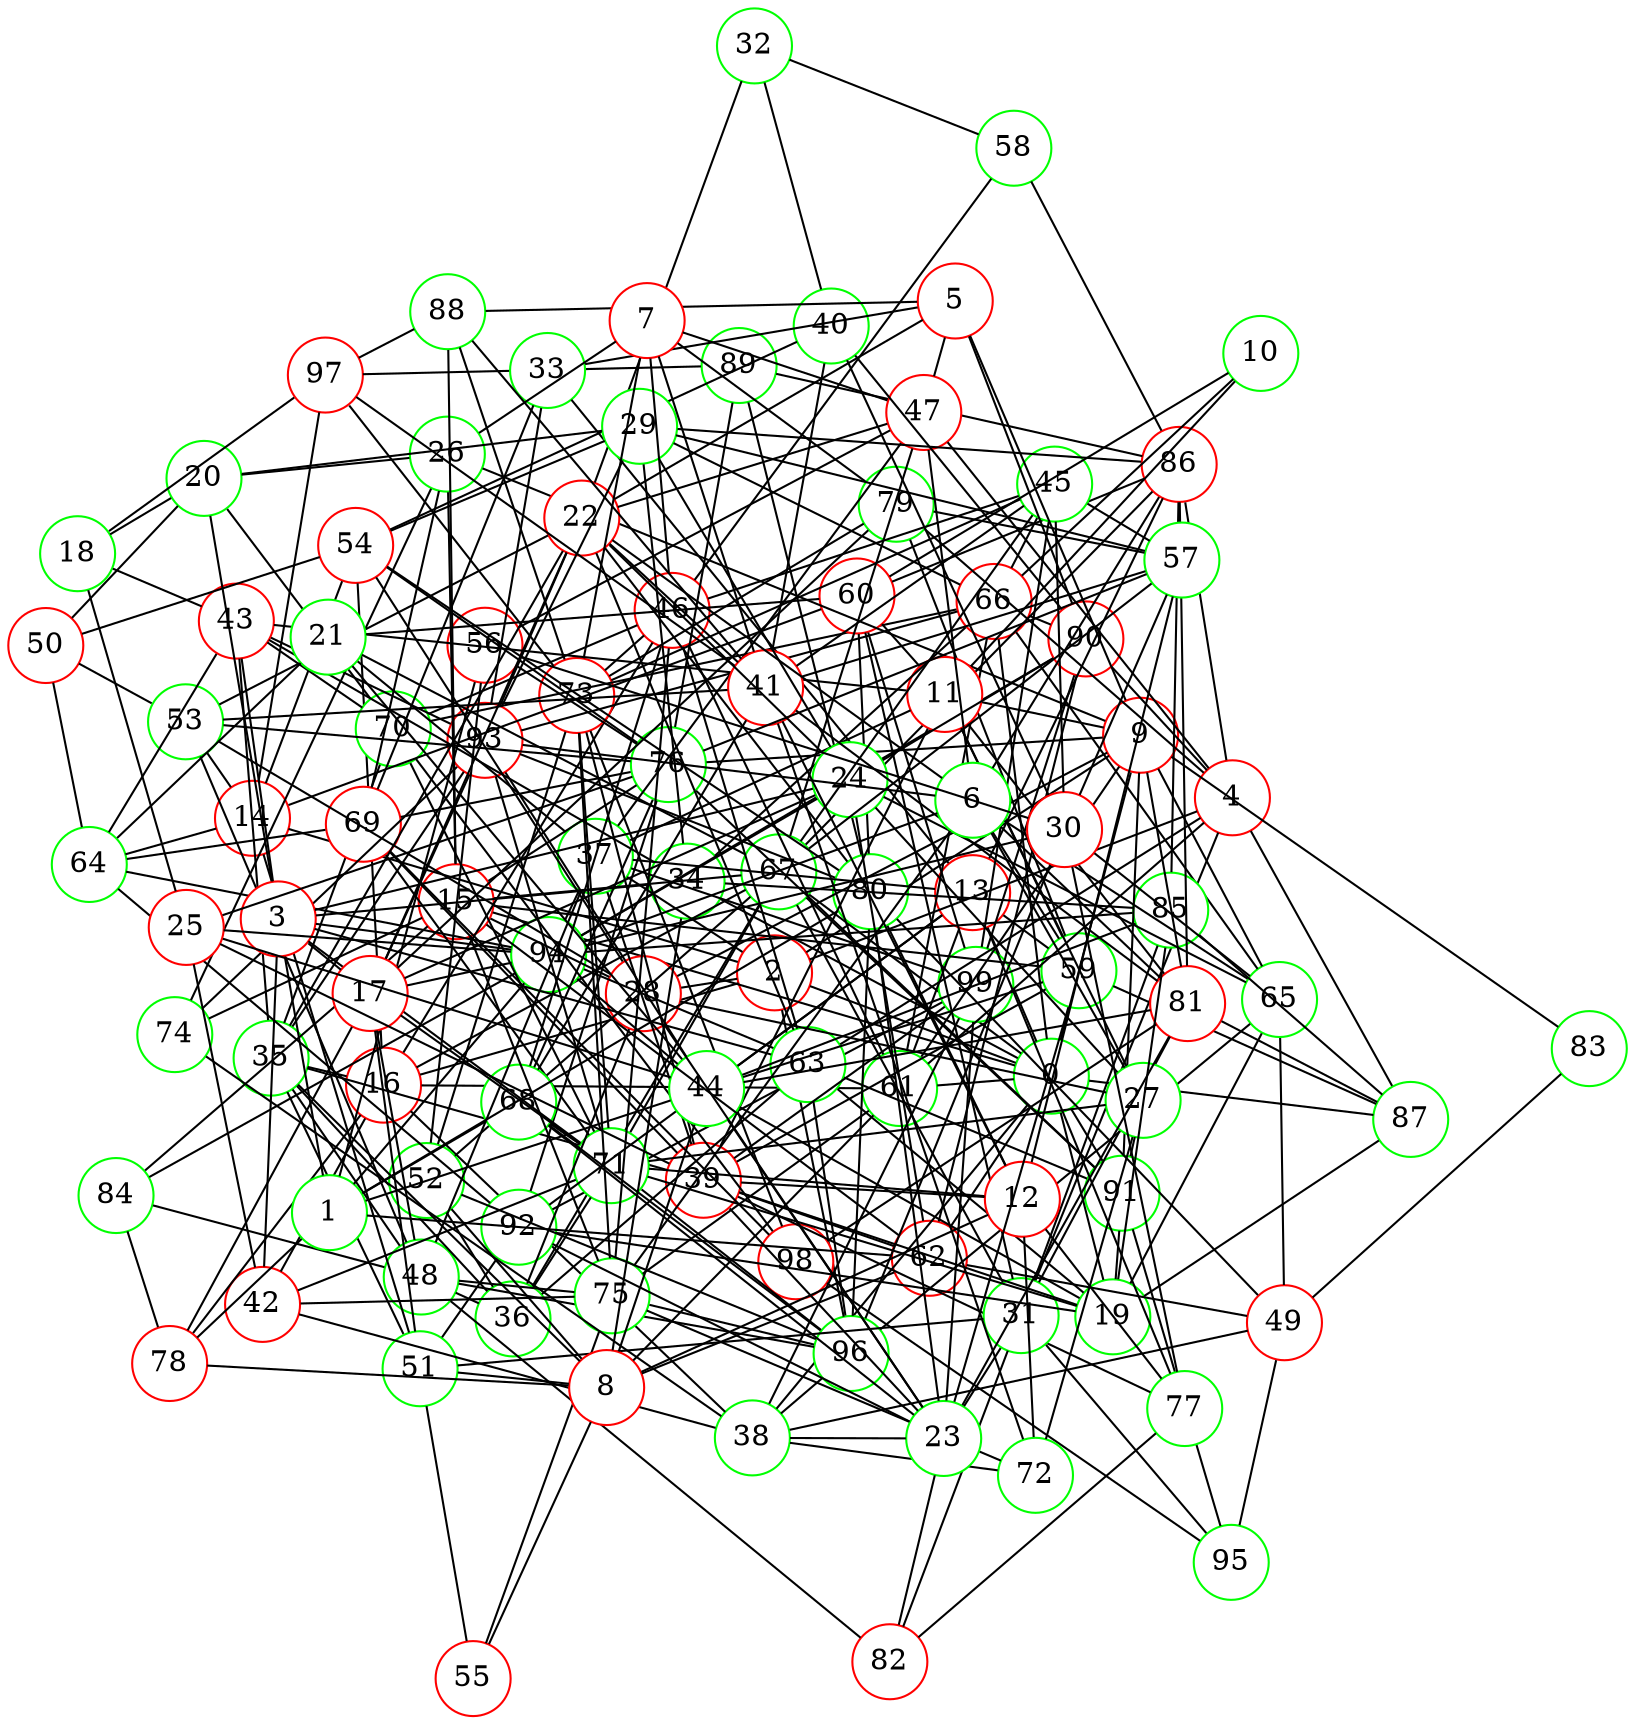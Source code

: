 graph {
graph ["layout"="fdp"]
node ["style"="filled","fillcolor"="white","fixedsize"="true","shape"="circle"]
"0" ["color"="green"]
"2" ["color"="red"]
"16" ["color"="red"]
"35" ["color"="green"]
"48" ["color"="green"]
"96" ["color"="green"]
"82" ["color"="red"]
"84" ["color"="green"]
"94" ["color"="green"]
"53" ["color"="green"]
"76" ["color"="green"]
"89" ["color"="green"]
"97" ["color"="red"]
"91" ["color"="green"]
"95" ["color"="green"]
"98" ["color"="red"]
"92" ["color"="green"]
"99" ["color"="green"]
"75" ["color"="green"]
"51" ["color"="green"]
"55" ["color"="red"]
"36" ["color"="green"]
"67" ["color"="green"]
"71" ["color"="green"]
"73" ["color"="red"]
"88" ["color"="green"]
"79" ["color"="green"]
"93" ["color"="red"]
"86" ["color"="red"]
"52" ["color"="green"]
"56" ["color"="red"]
"63" ["color"="green"]
"70" ["color"="green"]
"39" ["color"="red"]
"69" ["color"="red"]
"77" ["color"="green"]
"59" ["color"="green"]
"87" ["color"="green"]
"62" ["color"="red"]
"90" ["color"="red"]
"43" ["color"="red"]
"64" ["color"="green"]
"38" ["color"="green"]
"49" ["color"="red"]
"80" ["color"="green"]
"65" ["color"="green"]
"66" ["color"="red"]
"83" ["color"="green"]
"72" ["color"="green"]
"42" ["color"="red"]
"74" ["color"="green"]
"54" ["color"="red"]
"61" ["color"="green"]
"46" ["color"="red"]
"68" ["color"="green"]
"58" ["color"="green"]
"78" ["color"="red"]
"4" ["color"="red"]
"31" ["color"="green"]
"81" ["color"="red"]
"85" ["color"="green"]
"60" ["color"="red"]
"47" ["color"="red"]
"37" ["color"="green"]
"9" ["color"="red"]
"26" ["color"="green"]
"11" ["color"="red"]
"27" ["color"="green"]
"28" ["color"="red"]
"14" ["color"="red"]
"34" ["color"="green"]
"13" ["color"="red"]
"33" ["color"="green"]
"44" ["color"="green"]
"15" ["color"="red"]
"19" ["color"="green"]
"1" ["color"="green"]
"3" ["color"="red"]
"17" ["color"="red"]
"22" ["color"="red"]
"32" ["color"="green"]
"40" ["color"="green"]
"41" ["color"="red"]
"57" ["color"="green"]
"45" ["color"="green"]
"24" ["color"="green"]
"29" ["color"="green"]
"20" ["color"="green"]
"50" ["color"="red"]
"5" ["color"="red"]
"6" ["color"="green"]
"7" ["color"="red"]
"8" ["color"="red"]
"12" ["color"="red"]
"10" ["color"="green"]
"18" ["color"="green"]
"25" ["color"="red"]
"21" ["color"="green"]
"23" ["color"="green"]
"30" ["color"="red"]
"0" -- "2"
"0" -- "34"
"0" -- "66"
"0" -- "67"
"0" -- "38"
"0" -- "9"
"0" -- "13"
"0" -- "15"
"0" -- "19"
"0" -- "87"
"0" -- "59"
"0" -- "91"
"0" -- "61"
"0" -- "62"
"2" -- "16"
"2" -- "96"
"2" -- "4"
"2" -- "37"
"2" -- "9"
"2" -- "28"
"2" -- "14"
"16" -- "35"
"16" -- "67"
"16" -- "38"
"16" -- "54"
"16" -- "42"
"16" -- "61"
"16" -- "46"
"16" -- "78"
"35" -- "48"
"35" -- "51"
"35" -- "36"
"35" -- "70"
"35" -- "39"
"35" -- "43"
"35" -- "93"
"48" -- "96"
"48" -- "82"
"48" -- "84"
"48" -- "53"
"48" -- "75"
"84" -- "94"
"53" -- "76"
"76" -- "89"
"76" -- "91"
"76" -- "92"
"89" -- "97"
"91" -- "94"
"91" -- "95"
"95" -- "98"
"92" -- "99"
"75" -- "96"
"51" -- "55"
"51" -- "92"
"55" -- "75"
"36" -- "48"
"36" -- "67"
"36" -- "52"
"36" -- "71"
"36" -- "63"
"67" -- "71"
"67" -- "86"
"67" -- "91"
"71" -- "96"
"71" -- "73"
"71" -- "93"
"73" -- "97"
"73" -- "98"
"73" -- "88"
"73" -- "75"
"73" -- "79"
"88" -- "97"
"86" -- "89"
"52" -- "96"
"52" -- "67"
"52" -- "56"
"52" -- "73"
"56" -- "76"
"63" -- "96"
"70" -- "98"
"70" -- "71"
"39" -- "99"
"39" -- "69"
"39" -- "73"
"39" -- "77"
"39" -- "59"
"39" -- "62"
"69" -- "98"
"69" -- "71"
"69" -- "76"
"77" -- "82"
"59" -- "87"
"59" -- "79"
"62" -- "90"
"90" -- "99"
"90" -- "94"
"43" -- "64"
"43" -- "70"
"43" -- "93"
"64" -- "69"
"64" -- "92"
"64" -- "94"
"38" -- "96"
"38" -- "49"
"38" -- "99"
"38" -- "72"
"38" -- "42"
"38" -- "74"
"49" -- "80"
"49" -- "65"
"49" -- "83"
"49" -- "62"
"49" -- "95"
"80" -- "96"
"80" -- "89"
"80" -- "93"
"65" -- "96"
"65" -- "66"
"66" -- "70"
"66" -- "90"
"66" -- "93"
"72" -- "75"
"42" -- "71"
"42" -- "75"
"74" -- "93"
"54" -- "80"
"54" -- "76"
"61" -- "66"
"61" -- "75"
"46" -- "68"
"46" -- "70"
"46" -- "73"
"46" -- "58"
"46" -- "75"
"46" -- "61"
"46" -- "63"
"68" -- "96"
"68" -- "71"
"68" -- "76"
"58" -- "86"
"78" -- "84"
"4" -- "86"
"4" -- "87"
"4" -- "90"
"4" -- "61"
"4" -- "31"
"4" -- "47"
"4" -- "63"
"4" -- "79"
"31" -- "81"
"31" -- "82"
"31" -- "51"
"31" -- "67"
"31" -- "85"
"31" -- "60"
"31" -- "95"
"81" -- "98"
"81" -- "86"
"81" -- "87"
"85" -- "86"
"85" -- "87"
"85" -- "94"
"60" -- "80"
"60" -- "99"
"60" -- "86"
"47" -- "67"
"47" -- "56"
"37" -- "48"
"37" -- "99"
"37" -- "39"
"37" -- "94"
"37" -- "47"
"9" -- "65"
"9" -- "81"
"9" -- "83"
"9" -- "26"
"9" -- "11"
"9" -- "91"
"9" -- "28"
"9" -- "76"
"9" -- "61"
"26" -- "69"
"26" -- "74"
"11" -- "81"
"11" -- "37"
"11" -- "39"
"11" -- "27"
"11" -- "43"
"11" -- "59"
"11" -- "60"
"27" -- "71"
"27" -- "72"
"27" -- "91"
"27" -- "28"
"28" -- "36"
"28" -- "53"
"28" -- "54"
"14" -- "64"
"14" -- "97"
"14" -- "51"
"14" -- "53"
"14" -- "54"
"14" -- "60"
"34" -- "66"
"34" -- "85"
"34" -- "43"
"13" -- "33"
"13" -- "37"
"13" -- "86"
"13" -- "59"
"13" -- "44"
"13" -- "92"
"13" -- "61"
"13" -- "77"
"33" -- "69"
"33" -- "93"
"44" -- "81"
"44" -- "85"
"44" -- "59"
"44" -- "93"
"44" -- "94"
"15" -- "67"
"15" -- "84"
"15" -- "88"
"15" -- "26"
"15" -- "74"
"15" -- "59"
"15" -- "75"
"15" -- "28"
"15" -- "76"
"15" -- "62"
"19" -- "65"
"19" -- "85"
"19" -- "39"
"19" -- "71"
"19" -- "87"
"19" -- "91"
"19" -- "44"
"19" -- "92"
"19" -- "63"
"1" -- "80"
"1" -- "3"
"1" -- "68"
"1" -- "56"
"1" -- "44"
"1" -- "62"
"1" -- "78"
"1" -- "94"
"3" -- "17"
"3" -- "34"
"3" -- "20"
"3" -- "71"
"3" -- "24"
"3" -- "42"
"3" -- "43"
"3" -- "94"
"3" -- "63"
"17" -- "48"
"17" -- "51"
"17" -- "22"
"17" -- "71"
"17" -- "24"
"17" -- "93"
"17" -- "78"
"17" -- "94"
"17" -- "79"
"22" -- "32"
"22" -- "80"
"22" -- "35"
"22" -- "53"
"22" -- "24"
"22" -- "41"
"22" -- "93"
"22" -- "47"
"22" -- "63"
"32" -- "40"
"32" -- "58"
"40" -- "54"
"40" -- "41"
"40" -- "90"
"41" -- "81"
"41" -- "97"
"41" -- "68"
"41" -- "53"
"41" -- "72"
"41" -- "88"
"41" -- "57"
"41" -- "45"
"57" -- "67"
"57" -- "76"
"57" -- "79"
"45" -- "66"
"45" -- "67"
"45" -- "99"
"45" -- "57"
"45" -- "73"
"45" -- "46"
"24" -- "65"
"24" -- "90"
"24" -- "27"
"24" -- "29"
"24" -- "62"
"24" -- "94"
"29" -- "34"
"29" -- "66"
"29" -- "54"
"29" -- "86"
"29" -- "57"
"29" -- "93"
"20" -- "50"
"20" -- "70"
"20" -- "26"
"20" -- "29"
"50" -- "64"
"50" -- "53"
"50" -- "54"
"5" -- "33"
"5" -- "22"
"5" -- "88"
"5" -- "9"
"5" -- "90"
"5" -- "47"
"6" -- "65"
"6" -- "81"
"6" -- "22"
"6" -- "86"
"6" -- "27"
"6" -- "59"
"6" -- "75"
"6" -- "93"
"6" -- "94"
"6" -- "47"
"7" -- "41"
"7" -- "73"
"7" -- "26"
"7" -- "46"
"7" -- "47"
"7" -- "79"
"8" -- "34"
"8" -- "35"
"8" -- "51"
"8" -- "52"
"8" -- "55"
"8" -- "12"
"8" -- "44"
"8" -- "61"
"8" -- "62"
"8" -- "78"
"12" -- "80"
"12" -- "39"
"12" -- "71"
"12" -- "72"
"12" -- "41"
"12" -- "57"
"12" -- "77"
"10" -- "66"
"10" -- "11"
"10" -- "60"
"18" -- "97"
"18" -- "20"
"18" -- "25"
"18" -- "43"
"25" -- "39"
"25" -- "42"
"25" -- "44"
"25" -- "76"
"25" -- "94"
"21" -- "64"
"21" -- "67"
"21" -- "37"
"21" -- "44"
"21" -- "60"
"23" -- "80"
"23" -- "81"
"23" -- "82"
"23" -- "99"
"23" -- "68"
"23" -- "38"
"23" -- "39"
"23" -- "59"
"23" -- "28"
"23" -- "44"
"23" -- "92"
"23" -- "31"
"30" -- "96"
"30" -- "65"
"30" -- "40"
"30" -- "56"
"30" -- "57"
"30" -- "45"
"30" -- "77"
"30" -- "94"
}